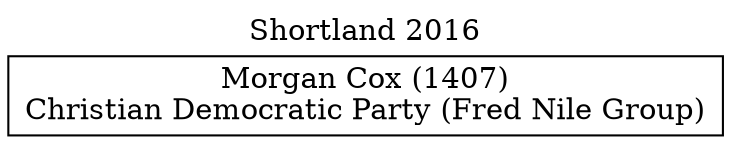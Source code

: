 // House preference flow
digraph "Morgan Cox (1407)_Shortland_2016" {
	graph [label="Shortland 2016" labelloc=t mclimit=10]
	node [shape=box]
	"Morgan Cox (1407)" [label="Morgan Cox (1407)
Christian Democratic Party (Fred Nile Group)"]
}
